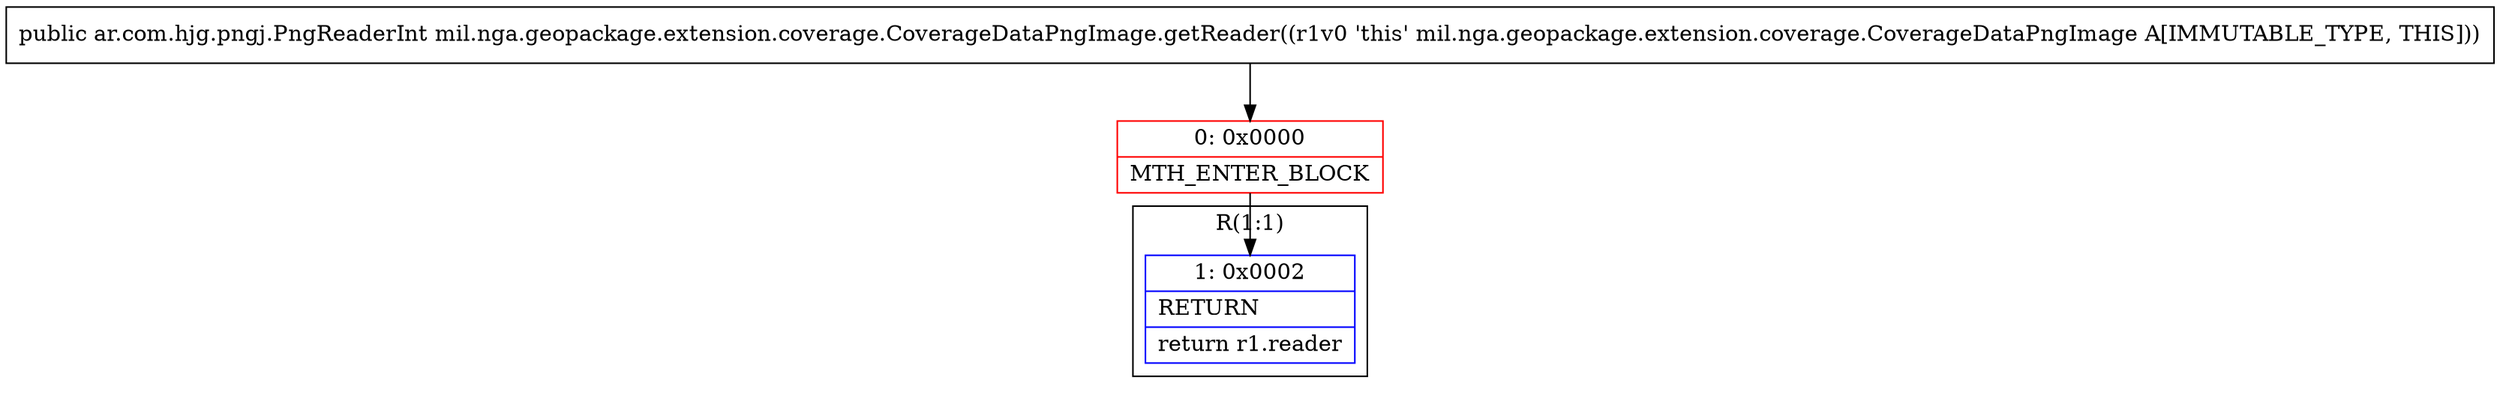 digraph "CFG formil.nga.geopackage.extension.coverage.CoverageDataPngImage.getReader()Lar\/com\/hjg\/pngj\/PngReaderInt;" {
subgraph cluster_Region_88011199 {
label = "R(1:1)";
node [shape=record,color=blue];
Node_1 [shape=record,label="{1\:\ 0x0002|RETURN\l|return r1.reader\l}"];
}
Node_0 [shape=record,color=red,label="{0\:\ 0x0000|MTH_ENTER_BLOCK\l}"];
MethodNode[shape=record,label="{public ar.com.hjg.pngj.PngReaderInt mil.nga.geopackage.extension.coverage.CoverageDataPngImage.getReader((r1v0 'this' mil.nga.geopackage.extension.coverage.CoverageDataPngImage A[IMMUTABLE_TYPE, THIS])) }"];
MethodNode -> Node_0;
Node_0 -> Node_1;
}

